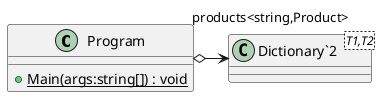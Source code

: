 @startuml
class Program {
    + {static} Main(args:string[]) : void
}
class "Dictionary`2"<T1,T2> {
}
Program o-> "products<string,Product>" "Dictionary`2"
@enduml
